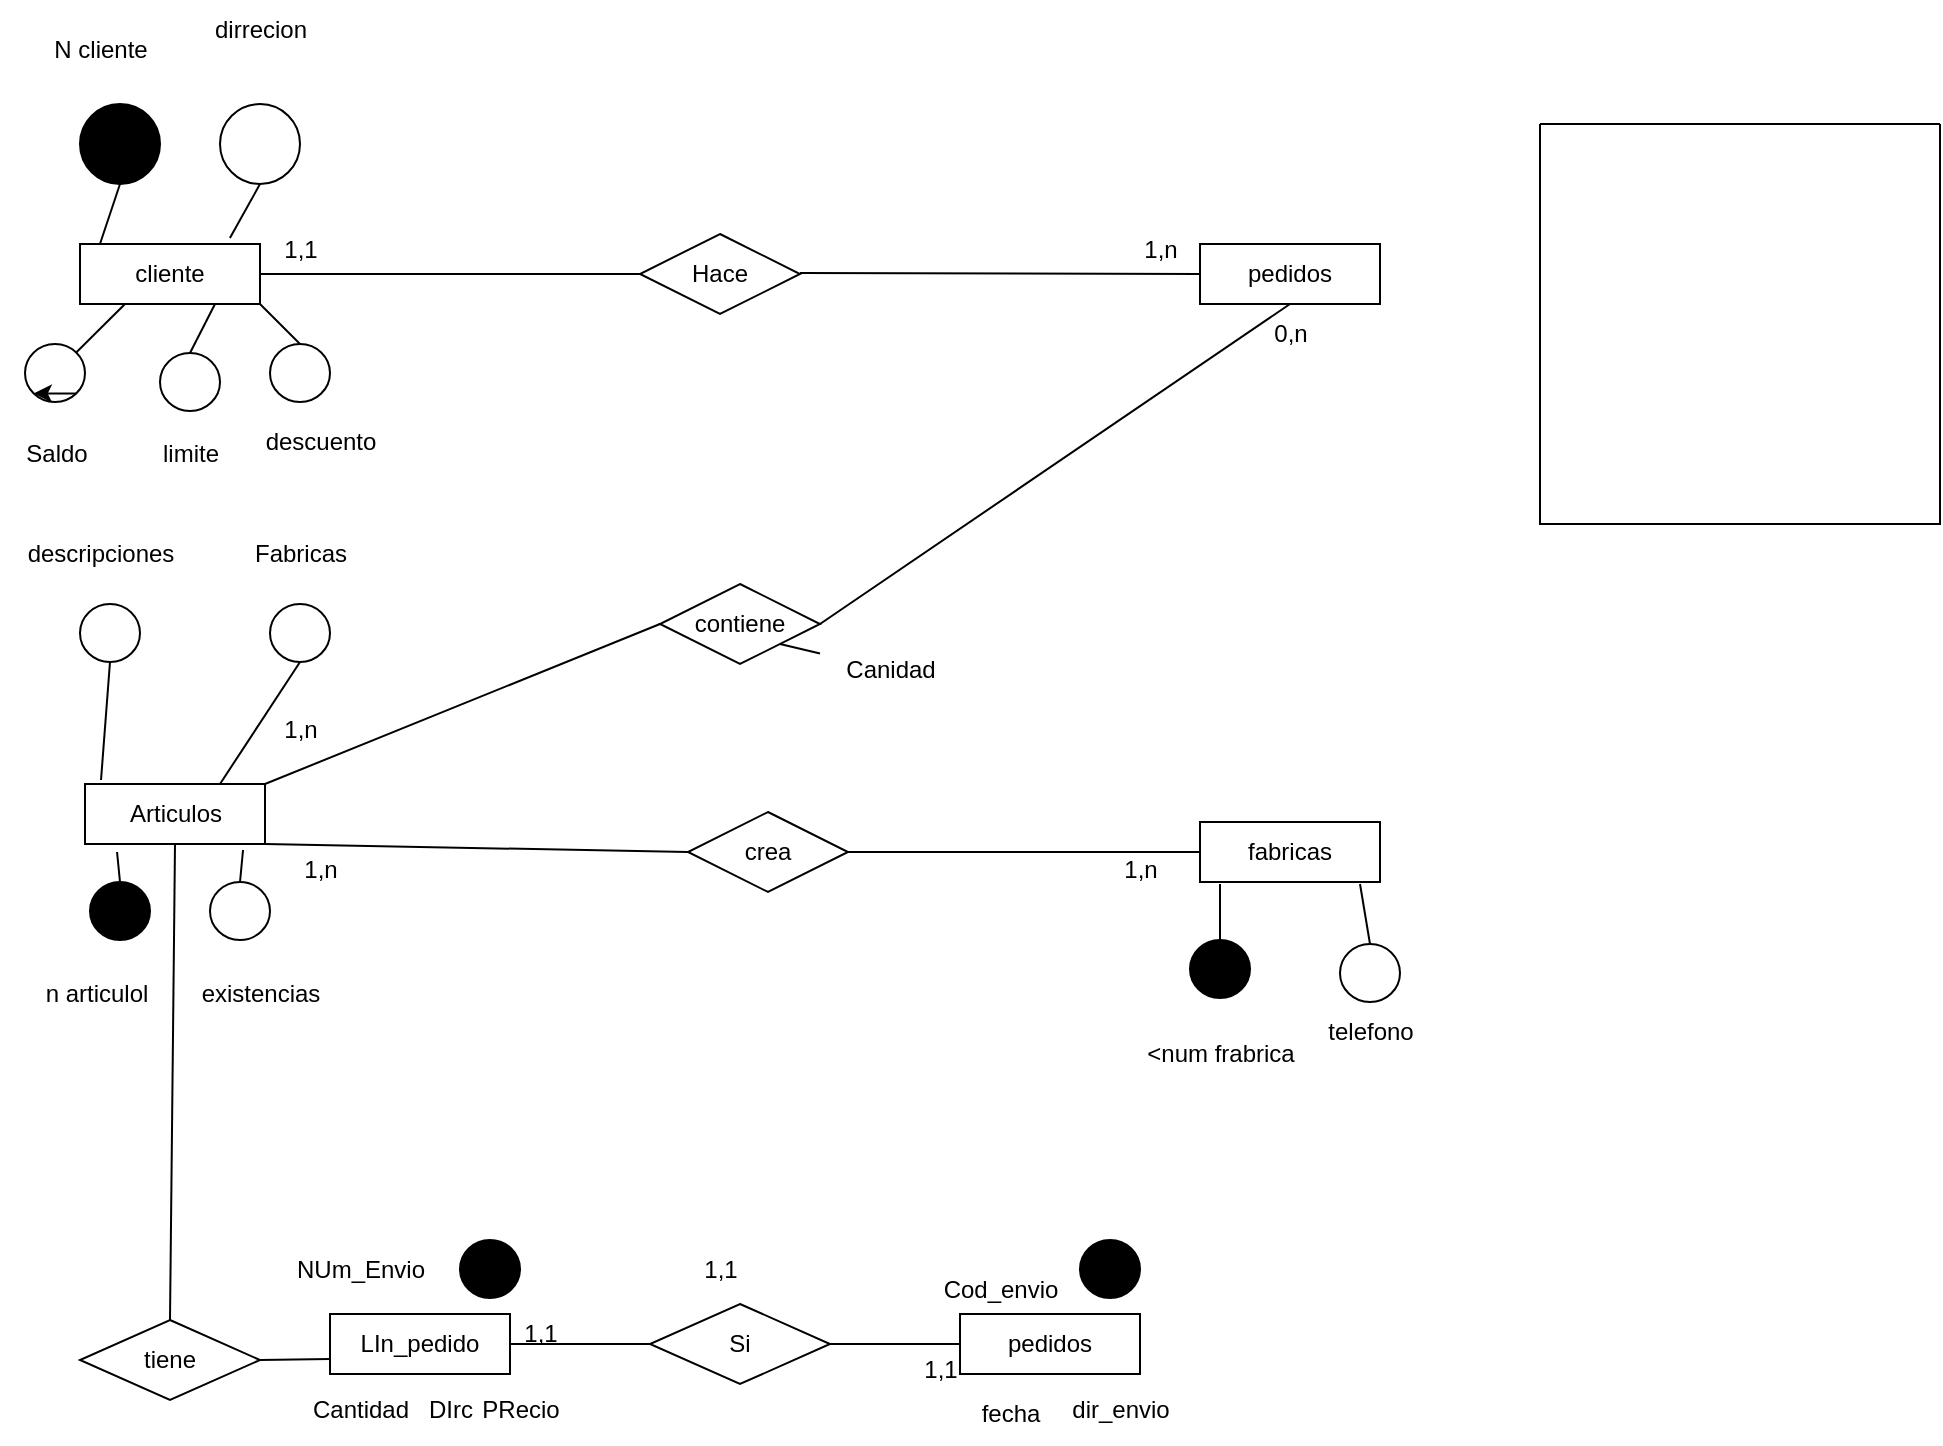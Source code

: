 <mxfile version="24.7.17">
  <diagram name="Página-1" id="Sm8kE4St502GiKskpe_q">
    <mxGraphModel dx="1621" dy="724" grid="1" gridSize="10" guides="1" tooltips="1" connect="1" arrows="1" fold="1" page="1" pageScale="1" pageWidth="827" pageHeight="1169" math="0" shadow="0">
      <root>
        <mxCell id="0" />
        <mxCell id="1" parent="0" />
        <mxCell id="kLbPWelimPlIm20K7w4g-1" value="cliente" style="rounded=0;whiteSpace=wrap;html=1;" vertex="1" parent="1">
          <mxGeometry x="30" y="330" width="90" height="30" as="geometry" />
        </mxCell>
        <mxCell id="kLbPWelimPlIm20K7w4g-2" value="Articulos" style="rounded=0;whiteSpace=wrap;html=1;" vertex="1" parent="1">
          <mxGeometry x="32.5" y="600" width="90" height="30" as="geometry" />
        </mxCell>
        <mxCell id="kLbPWelimPlIm20K7w4g-5" value="fabricas" style="rounded=0;whiteSpace=wrap;html=1;" vertex="1" parent="1">
          <mxGeometry x="590" y="619" width="90" height="30" as="geometry" />
        </mxCell>
        <mxCell id="kLbPWelimPlIm20K7w4g-6" value="" style="ellipse;whiteSpace=wrap;html=1;fillColor=#000000;" vertex="1" parent="1">
          <mxGeometry x="30" y="260" width="40" height="40" as="geometry" />
        </mxCell>
        <mxCell id="kLbPWelimPlIm20K7w4g-7" value="" style="ellipse;whiteSpace=wrap;html=1;" vertex="1" parent="1">
          <mxGeometry x="100" y="260" width="40" height="40" as="geometry" />
        </mxCell>
        <mxCell id="kLbPWelimPlIm20K7w4g-8" value="N cliente" style="text;html=1;align=center;verticalAlign=middle;resizable=0;points=[];autosize=1;strokeColor=none;fillColor=none;" vertex="1" parent="1">
          <mxGeometry x="5" y="218" width="70" height="30" as="geometry" />
        </mxCell>
        <mxCell id="kLbPWelimPlIm20K7w4g-9" value="dirrecion" style="text;html=1;align=center;verticalAlign=middle;resizable=0;points=[];autosize=1;strokeColor=none;fillColor=none;" vertex="1" parent="1">
          <mxGeometry x="85" y="208" width="70" height="30" as="geometry" />
        </mxCell>
        <mxCell id="kLbPWelimPlIm20K7w4g-11" value="" style="ellipse;whiteSpace=wrap;html=1;" vertex="1" parent="1">
          <mxGeometry x="70" y="384.5" width="30" height="29" as="geometry" />
        </mxCell>
        <mxCell id="kLbPWelimPlIm20K7w4g-12" value="Saldo" style="text;html=1;align=center;verticalAlign=middle;resizable=0;points=[];autosize=1;strokeColor=none;fillColor=none;" vertex="1" parent="1">
          <mxGeometry x="-7.5" y="420" width="50" height="30" as="geometry" />
        </mxCell>
        <mxCell id="kLbPWelimPlIm20K7w4g-13" value="limite" style="text;html=1;align=center;verticalAlign=middle;resizable=0;points=[];autosize=1;strokeColor=none;fillColor=none;" vertex="1" parent="1">
          <mxGeometry x="60" y="420" width="50" height="30" as="geometry" />
        </mxCell>
        <mxCell id="kLbPWelimPlIm20K7w4g-14" value="" style="ellipse;whiteSpace=wrap;html=1;" vertex="1" parent="1">
          <mxGeometry x="2.5" y="380" width="30" height="29" as="geometry" />
        </mxCell>
        <mxCell id="kLbPWelimPlIm20K7w4g-15" style="edgeStyle=orthogonalEdgeStyle;rounded=0;orthogonalLoop=1;jettySize=auto;html=1;exitX=1;exitY=1;exitDx=0;exitDy=0;entryX=0;entryY=1;entryDx=0;entryDy=0;" edge="1" parent="1" source="kLbPWelimPlIm20K7w4g-14" target="kLbPWelimPlIm20K7w4g-14">
          <mxGeometry relative="1" as="geometry" />
        </mxCell>
        <mxCell id="kLbPWelimPlIm20K7w4g-16" value="" style="ellipse;whiteSpace=wrap;html=1;" vertex="1" parent="1">
          <mxGeometry x="125" y="380" width="30" height="29" as="geometry" />
        </mxCell>
        <mxCell id="kLbPWelimPlIm20K7w4g-18" value="descuento" style="text;html=1;align=center;verticalAlign=middle;resizable=0;points=[];autosize=1;strokeColor=none;fillColor=none;" vertex="1" parent="1">
          <mxGeometry x="110" y="413.5" width="80" height="30" as="geometry" />
        </mxCell>
        <mxCell id="kLbPWelimPlIm20K7w4g-19" value="" style="ellipse;whiteSpace=wrap;html=1;fillColor=#000000;" vertex="1" parent="1">
          <mxGeometry x="35" y="649" width="30" height="29" as="geometry" />
        </mxCell>
        <mxCell id="kLbPWelimPlIm20K7w4g-20" value="n articulol" style="text;html=1;align=center;verticalAlign=middle;resizable=0;points=[];autosize=1;strokeColor=none;fillColor=none;" vertex="1" parent="1">
          <mxGeometry x="2.5" y="690" width="70" height="30" as="geometry" />
        </mxCell>
        <mxCell id="kLbPWelimPlIm20K7w4g-21" value="" style="ellipse;whiteSpace=wrap;html=1;" vertex="1" parent="1">
          <mxGeometry x="95" y="649" width="30" height="29" as="geometry" />
        </mxCell>
        <mxCell id="kLbPWelimPlIm20K7w4g-22" value="existencias" style="text;html=1;align=center;verticalAlign=middle;resizable=0;points=[];autosize=1;strokeColor=none;fillColor=none;" vertex="1" parent="1">
          <mxGeometry x="80" y="690" width="80" height="30" as="geometry" />
        </mxCell>
        <mxCell id="kLbPWelimPlIm20K7w4g-23" value="" style="ellipse;whiteSpace=wrap;html=1;" vertex="1" parent="1">
          <mxGeometry x="30" y="510" width="30" height="29" as="geometry" />
        </mxCell>
        <mxCell id="kLbPWelimPlIm20K7w4g-24" value="descripciones" style="text;html=1;align=center;verticalAlign=middle;resizable=0;points=[];autosize=1;strokeColor=none;fillColor=none;" vertex="1" parent="1">
          <mxGeometry x="-10" y="470" width="100" height="30" as="geometry" />
        </mxCell>
        <mxCell id="kLbPWelimPlIm20K7w4g-25" value="" style="ellipse;whiteSpace=wrap;html=1;" vertex="1" parent="1">
          <mxGeometry x="125" y="510" width="30" height="29" as="geometry" />
        </mxCell>
        <mxCell id="kLbPWelimPlIm20K7w4g-26" value="Fabricas" style="text;html=1;align=center;verticalAlign=middle;resizable=0;points=[];autosize=1;strokeColor=none;fillColor=none;" vertex="1" parent="1">
          <mxGeometry x="105" y="470" width="70" height="30" as="geometry" />
        </mxCell>
        <mxCell id="kLbPWelimPlIm20K7w4g-150" value="pedidos" style="rounded=0;whiteSpace=wrap;html=1;" vertex="1" parent="1">
          <mxGeometry x="590" y="330" width="90" height="30" as="geometry" />
        </mxCell>
        <mxCell id="kLbPWelimPlIm20K7w4g-151" value="" style="ellipse;whiteSpace=wrap;html=1;fillColor=#000000;" vertex="1" parent="1">
          <mxGeometry x="585" y="678" width="30" height="29" as="geometry" />
        </mxCell>
        <mxCell id="kLbPWelimPlIm20K7w4g-152" value="&amp;lt;num frabrica" style="text;html=1;align=center;verticalAlign=middle;resizable=0;points=[];autosize=1;strokeColor=none;fillColor=none;" vertex="1" parent="1">
          <mxGeometry x="550" y="720" width="100" height="30" as="geometry" />
        </mxCell>
        <mxCell id="kLbPWelimPlIm20K7w4g-153" value="" style="ellipse;whiteSpace=wrap;html=1;" vertex="1" parent="1">
          <mxGeometry x="660" y="680" width="30" height="29" as="geometry" />
        </mxCell>
        <mxCell id="kLbPWelimPlIm20K7w4g-154" value="telefono" style="text;html=1;align=center;verticalAlign=middle;resizable=0;points=[];autosize=1;strokeColor=none;fillColor=none;" vertex="1" parent="1">
          <mxGeometry x="640" y="709" width="70" height="30" as="geometry" />
        </mxCell>
        <mxCell id="kLbPWelimPlIm20K7w4g-156" value="Hace" style="rhombus;whiteSpace=wrap;html=1;" vertex="1" parent="1">
          <mxGeometry x="310" y="325" width="80" height="40" as="geometry" />
        </mxCell>
        <mxCell id="kLbPWelimPlIm20K7w4g-157" value="" style="endArrow=none;html=1;rounded=0;exitX=1;exitY=0.5;exitDx=0;exitDy=0;entryX=0;entryY=0.5;entryDx=0;entryDy=0;" edge="1" parent="1" source="kLbPWelimPlIm20K7w4g-1" target="kLbPWelimPlIm20K7w4g-156">
          <mxGeometry width="50" height="50" relative="1" as="geometry">
            <mxPoint x="190" y="350" as="sourcePoint" />
            <mxPoint x="240" y="300" as="targetPoint" />
          </mxGeometry>
        </mxCell>
        <mxCell id="kLbPWelimPlIm20K7w4g-158" value="" style="endArrow=none;html=1;rounded=0;exitX=1;exitY=0.5;exitDx=0;exitDy=0;entryX=0;entryY=0.5;entryDx=0;entryDy=0;" edge="1" parent="1" target="kLbPWelimPlIm20K7w4g-150">
          <mxGeometry width="50" height="50" relative="1" as="geometry">
            <mxPoint x="390" y="344.5" as="sourcePoint" />
            <mxPoint x="580" y="344.5" as="targetPoint" />
          </mxGeometry>
        </mxCell>
        <mxCell id="kLbPWelimPlIm20K7w4g-160" value="contiene" style="rhombus;whiteSpace=wrap;html=1;" vertex="1" parent="1">
          <mxGeometry x="320" y="500" width="80" height="40" as="geometry" />
        </mxCell>
        <mxCell id="kLbPWelimPlIm20K7w4g-162" value="" style="endArrow=none;html=1;rounded=0;exitX=1;exitY=0.5;exitDx=0;exitDy=0;entryX=0.5;entryY=1;entryDx=0;entryDy=0;" edge="1" parent="1" source="kLbPWelimPlIm20K7w4g-160" target="kLbPWelimPlIm20K7w4g-150">
          <mxGeometry width="50" height="50" relative="1" as="geometry">
            <mxPoint x="430" y="500" as="sourcePoint" />
            <mxPoint x="480" y="450" as="targetPoint" />
          </mxGeometry>
        </mxCell>
        <mxCell id="kLbPWelimPlIm20K7w4g-163" value="" style="endArrow=none;html=1;rounded=0;exitX=1;exitY=0;exitDx=0;exitDy=0;entryX=0;entryY=0.5;entryDx=0;entryDy=0;" edge="1" parent="1" source="kLbPWelimPlIm20K7w4g-2" target="kLbPWelimPlIm20K7w4g-160">
          <mxGeometry width="50" height="50" relative="1" as="geometry">
            <mxPoint x="140" y="600" as="sourcePoint" />
            <mxPoint x="190" y="550" as="targetPoint" />
          </mxGeometry>
        </mxCell>
        <mxCell id="kLbPWelimPlIm20K7w4g-164" value="crea" style="rhombus;whiteSpace=wrap;html=1;" vertex="1" parent="1">
          <mxGeometry x="334" y="614" width="80" height="40" as="geometry" />
        </mxCell>
        <mxCell id="kLbPWelimPlIm20K7w4g-165" value="" style="endArrow=none;html=1;rounded=0;exitX=1;exitY=0.5;exitDx=0;exitDy=0;entryX=0;entryY=0.5;entryDx=0;entryDy=0;" edge="1" parent="1" source="kLbPWelimPlIm20K7w4g-164" target="kLbPWelimPlIm20K7w4g-5">
          <mxGeometry width="50" height="50" relative="1" as="geometry">
            <mxPoint x="460" y="630" as="sourcePoint" />
            <mxPoint x="510" y="580" as="targetPoint" />
          </mxGeometry>
        </mxCell>
        <mxCell id="kLbPWelimPlIm20K7w4g-166" value="" style="endArrow=none;html=1;rounded=0;entryX=0;entryY=0.5;entryDx=0;entryDy=0;exitX=1;exitY=1;exitDx=0;exitDy=0;" edge="1" parent="1" source="kLbPWelimPlIm20K7w4g-2" target="kLbPWelimPlIm20K7w4g-164">
          <mxGeometry width="50" height="50" relative="1" as="geometry">
            <mxPoint x="210" y="640" as="sourcePoint" />
            <mxPoint x="260" y="590" as="targetPoint" />
          </mxGeometry>
        </mxCell>
        <mxCell id="kLbPWelimPlIm20K7w4g-167" value="1,1" style="text;html=1;align=center;verticalAlign=middle;resizable=0;points=[];autosize=1;strokeColor=none;fillColor=none;" vertex="1" parent="1">
          <mxGeometry x="120" y="318" width="40" height="30" as="geometry" />
        </mxCell>
        <mxCell id="kLbPWelimPlIm20K7w4g-168" value="1,n" style="text;html=1;align=center;verticalAlign=middle;resizable=0;points=[];autosize=1;strokeColor=none;fillColor=none;" vertex="1" parent="1">
          <mxGeometry x="550" y="318" width="40" height="30" as="geometry" />
        </mxCell>
        <mxCell id="kLbPWelimPlIm20K7w4g-169" value="1,n" style="text;html=1;align=center;verticalAlign=middle;resizable=0;points=[];autosize=1;strokeColor=none;fillColor=none;" vertex="1" parent="1">
          <mxGeometry x="120" y="558" width="40" height="30" as="geometry" />
        </mxCell>
        <mxCell id="kLbPWelimPlIm20K7w4g-170" value="0,n" style="text;html=1;align=center;verticalAlign=middle;resizable=0;points=[];autosize=1;strokeColor=none;fillColor=none;" vertex="1" parent="1">
          <mxGeometry x="615" y="360" width="40" height="30" as="geometry" />
        </mxCell>
        <mxCell id="kLbPWelimPlIm20K7w4g-171" value="" style="swimlane;startSize=0;" vertex="1" parent="1">
          <mxGeometry x="760" y="270" width="200" height="200" as="geometry" />
        </mxCell>
        <mxCell id="kLbPWelimPlIm20K7w4g-172" value="" style="endArrow=none;html=1;rounded=0;exitX=0.5;exitY=0;exitDx=0;exitDy=0;" edge="1" parent="1" source="kLbPWelimPlIm20K7w4g-151">
          <mxGeometry width="50" height="50" relative="1" as="geometry">
            <mxPoint x="540" y="710" as="sourcePoint" />
            <mxPoint x="600" y="650" as="targetPoint" />
          </mxGeometry>
        </mxCell>
        <mxCell id="kLbPWelimPlIm20K7w4g-173" value="" style="endArrow=none;html=1;rounded=0;exitX=0.5;exitY=0;exitDx=0;exitDy=0;entryX=0.889;entryY=1.033;entryDx=0;entryDy=0;entryPerimeter=0;" edge="1" parent="1" source="kLbPWelimPlIm20K7w4g-153" target="kLbPWelimPlIm20K7w4g-5">
          <mxGeometry width="50" height="50" relative="1" as="geometry">
            <mxPoint x="700" y="670" as="sourcePoint" />
            <mxPoint x="750" y="620" as="targetPoint" />
          </mxGeometry>
        </mxCell>
        <mxCell id="kLbPWelimPlIm20K7w4g-174" value="" style="endArrow=none;html=1;rounded=0;exitX=0.5;exitY=1;exitDx=0;exitDy=0;entryX=0.833;entryY=-0.1;entryDx=0;entryDy=0;entryPerimeter=0;" edge="1" parent="1" source="kLbPWelimPlIm20K7w4g-7" target="kLbPWelimPlIm20K7w4g-1">
          <mxGeometry width="50" height="50" relative="1" as="geometry">
            <mxPoint x="180" y="310" as="sourcePoint" />
            <mxPoint x="230" y="260" as="targetPoint" />
          </mxGeometry>
        </mxCell>
        <mxCell id="kLbPWelimPlIm20K7w4g-175" value="" style="endArrow=none;html=1;rounded=0;entryX=0.5;entryY=1;entryDx=0;entryDy=0;exitX=0.111;exitY=0;exitDx=0;exitDy=0;exitPerimeter=0;" edge="1" parent="1" source="kLbPWelimPlIm20K7w4g-1" target="kLbPWelimPlIm20K7w4g-6">
          <mxGeometry width="50" height="50" relative="1" as="geometry">
            <mxPoint x="-10" y="360" as="sourcePoint" />
            <mxPoint x="40" y="310" as="targetPoint" />
          </mxGeometry>
        </mxCell>
        <mxCell id="kLbPWelimPlIm20K7w4g-177" value="" style="endArrow=none;html=1;rounded=0;exitX=1;exitY=0;exitDx=0;exitDy=0;entryX=0.25;entryY=1;entryDx=0;entryDy=0;" edge="1" parent="1" source="kLbPWelimPlIm20K7w4g-14" target="kLbPWelimPlIm20K7w4g-1">
          <mxGeometry width="50" height="50" relative="1" as="geometry">
            <mxPoint x="140" y="400" as="sourcePoint" />
            <mxPoint x="190" y="350" as="targetPoint" />
          </mxGeometry>
        </mxCell>
        <mxCell id="kLbPWelimPlIm20K7w4g-178" value="" style="endArrow=none;html=1;rounded=0;exitX=0.5;exitY=0;exitDx=0;exitDy=0;entryX=0.75;entryY=1;entryDx=0;entryDy=0;" edge="1" parent="1" source="kLbPWelimPlIm20K7w4g-11" target="kLbPWelimPlIm20K7w4g-1">
          <mxGeometry width="50" height="50" relative="1" as="geometry">
            <mxPoint x="100" y="390" as="sourcePoint" />
            <mxPoint x="150" y="340" as="targetPoint" />
          </mxGeometry>
        </mxCell>
        <mxCell id="kLbPWelimPlIm20K7w4g-179" value="" style="endArrow=none;html=1;rounded=0;exitX=0.5;exitY=0;exitDx=0;exitDy=0;entryX=1;entryY=1;entryDx=0;entryDy=0;" edge="1" parent="1" source="kLbPWelimPlIm20K7w4g-16" target="kLbPWelimPlIm20K7w4g-1">
          <mxGeometry width="50" height="50" relative="1" as="geometry">
            <mxPoint x="130" y="400" as="sourcePoint" />
            <mxPoint x="180" y="350" as="targetPoint" />
          </mxGeometry>
        </mxCell>
        <mxCell id="kLbPWelimPlIm20K7w4g-180" value="" style="endArrow=none;html=1;rounded=0;entryX=0.5;entryY=1;entryDx=0;entryDy=0;exitX=0.089;exitY=-0.067;exitDx=0;exitDy=0;exitPerimeter=0;" edge="1" parent="1" source="kLbPWelimPlIm20K7w4g-2" target="kLbPWelimPlIm20K7w4g-23">
          <mxGeometry width="50" height="50" relative="1" as="geometry">
            <mxPoint x="-20" y="600" as="sourcePoint" />
            <mxPoint x="30" y="550" as="targetPoint" />
          </mxGeometry>
        </mxCell>
        <mxCell id="kLbPWelimPlIm20K7w4g-181" value="" style="endArrow=none;html=1;rounded=0;entryX=0.5;entryY=1;entryDx=0;entryDy=0;exitX=0.75;exitY=0;exitDx=0;exitDy=0;" edge="1" parent="1" source="kLbPWelimPlIm20K7w4g-2" target="kLbPWelimPlIm20K7w4g-25">
          <mxGeometry width="50" height="50" relative="1" as="geometry">
            <mxPoint x="70" y="590" as="sourcePoint" />
            <mxPoint x="120" y="540" as="targetPoint" />
          </mxGeometry>
        </mxCell>
        <mxCell id="kLbPWelimPlIm20K7w4g-183" value="" style="endArrow=none;html=1;rounded=0;exitX=0.5;exitY=0;exitDx=0;exitDy=0;entryX=0.178;entryY=1.133;entryDx=0;entryDy=0;entryPerimeter=0;" edge="1" parent="1" source="kLbPWelimPlIm20K7w4g-19" target="kLbPWelimPlIm20K7w4g-2">
          <mxGeometry width="50" height="50" relative="1" as="geometry">
            <mxPoint x="50" y="640" as="sourcePoint" />
            <mxPoint x="100" y="590" as="targetPoint" />
          </mxGeometry>
        </mxCell>
        <mxCell id="kLbPWelimPlIm20K7w4g-184" value="" style="endArrow=none;html=1;rounded=0;exitX=0.5;exitY=0;exitDx=0;exitDy=0;entryX=0.878;entryY=1.1;entryDx=0;entryDy=0;entryPerimeter=0;" edge="1" parent="1" source="kLbPWelimPlIm20K7w4g-21" target="kLbPWelimPlIm20K7w4g-2">
          <mxGeometry width="50" height="50" relative="1" as="geometry">
            <mxPoint x="100" y="650" as="sourcePoint" />
            <mxPoint x="150" y="600" as="targetPoint" />
          </mxGeometry>
        </mxCell>
        <mxCell id="kLbPWelimPlIm20K7w4g-186" value="" style="endArrow=none;html=1;rounded=0;exitX=1;exitY=1;exitDx=0;exitDy=0;" edge="1" parent="1" source="kLbPWelimPlIm20K7w4g-160" target="kLbPWelimPlIm20K7w4g-187">
          <mxGeometry width="50" height="50" relative="1" as="geometry">
            <mxPoint x="400" y="570" as="sourcePoint" />
            <mxPoint x="410" y="540" as="targetPoint" />
          </mxGeometry>
        </mxCell>
        <mxCell id="kLbPWelimPlIm20K7w4g-187" value="Canidad" style="text;html=1;align=center;verticalAlign=middle;resizable=0;points=[];autosize=1;strokeColor=none;fillColor=none;" vertex="1" parent="1">
          <mxGeometry x="400" y="528" width="70" height="30" as="geometry" />
        </mxCell>
        <mxCell id="kLbPWelimPlIm20K7w4g-189" value="1,n" style="text;html=1;align=center;verticalAlign=middle;resizable=0;points=[];autosize=1;strokeColor=none;fillColor=none;" vertex="1" parent="1">
          <mxGeometry x="540" y="628" width="40" height="30" as="geometry" />
        </mxCell>
        <mxCell id="kLbPWelimPlIm20K7w4g-191" value="1,n" style="text;html=1;align=center;verticalAlign=middle;resizable=0;points=[];autosize=1;strokeColor=none;fillColor=none;" vertex="1" parent="1">
          <mxGeometry x="130" y="628" width="40" height="30" as="geometry" />
        </mxCell>
        <mxCell id="kLbPWelimPlIm20K7w4g-192" value="pedidos" style="rounded=0;whiteSpace=wrap;html=1;" vertex="1" parent="1">
          <mxGeometry x="470" y="865" width="90" height="30" as="geometry" />
        </mxCell>
        <mxCell id="kLbPWelimPlIm20K7w4g-193" value="Si" style="rhombus;whiteSpace=wrap;html=1;" vertex="1" parent="1">
          <mxGeometry x="315" y="860" width="90" height="40" as="geometry" />
        </mxCell>
        <mxCell id="kLbPWelimPlIm20K7w4g-195" value="LIn_pedido" style="rounded=0;whiteSpace=wrap;html=1;" vertex="1" parent="1">
          <mxGeometry x="155" y="865" width="90" height="30" as="geometry" />
        </mxCell>
        <mxCell id="kLbPWelimPlIm20K7w4g-196" value="" style="endArrow=none;html=1;rounded=0;exitX=1;exitY=0.5;exitDx=0;exitDy=0;entryX=0;entryY=0.5;entryDx=0;entryDy=0;" edge="1" parent="1" source="kLbPWelimPlIm20K7w4g-195" target="kLbPWelimPlIm20K7w4g-193">
          <mxGeometry width="50" height="50" relative="1" as="geometry">
            <mxPoint x="260" y="880" as="sourcePoint" />
            <mxPoint x="310" y="830" as="targetPoint" />
          </mxGeometry>
        </mxCell>
        <mxCell id="kLbPWelimPlIm20K7w4g-197" value="" style="endArrow=none;html=1;rounded=0;exitX=1;exitY=0.5;exitDx=0;exitDy=0;entryX=0;entryY=0.5;entryDx=0;entryDy=0;" edge="1" parent="1" source="kLbPWelimPlIm20K7w4g-193" target="kLbPWelimPlIm20K7w4g-192">
          <mxGeometry width="50" height="50" relative="1" as="geometry">
            <mxPoint x="420" y="890" as="sourcePoint" />
            <mxPoint x="470" y="840" as="targetPoint" />
          </mxGeometry>
        </mxCell>
        <mxCell id="kLbPWelimPlIm20K7w4g-198" value="1,1" style="text;html=1;align=center;verticalAlign=middle;resizable=0;points=[];autosize=1;strokeColor=none;fillColor=none;" vertex="1" parent="1">
          <mxGeometry x="440" y="878" width="40" height="30" as="geometry" />
        </mxCell>
        <mxCell id="kLbPWelimPlIm20K7w4g-199" value="1,1" style="text;html=1;align=center;verticalAlign=middle;resizable=0;points=[];autosize=1;strokeColor=none;fillColor=none;" vertex="1" parent="1">
          <mxGeometry x="240" y="860" width="40" height="30" as="geometry" />
        </mxCell>
        <mxCell id="kLbPWelimPlIm20K7w4g-200" value="1,1" style="text;html=1;align=center;verticalAlign=middle;resizable=0;points=[];autosize=1;strokeColor=none;fillColor=none;" vertex="1" parent="1">
          <mxGeometry x="330" y="828" width="40" height="30" as="geometry" />
        </mxCell>
        <mxCell id="kLbPWelimPlIm20K7w4g-206" value="tiene" style="rhombus;whiteSpace=wrap;html=1;" vertex="1" parent="1">
          <mxGeometry x="30" y="868" width="90" height="40" as="geometry" />
        </mxCell>
        <mxCell id="kLbPWelimPlIm20K7w4g-209" value="" style="endArrow=none;html=1;rounded=0;exitX=1;exitY=0.5;exitDx=0;exitDy=0;entryX=0;entryY=0.75;entryDx=0;entryDy=0;" edge="1" parent="1" source="kLbPWelimPlIm20K7w4g-206" target="kLbPWelimPlIm20K7w4g-195">
          <mxGeometry width="50" height="50" relative="1" as="geometry">
            <mxPoint x="120" y="940" as="sourcePoint" />
            <mxPoint x="170" y="890" as="targetPoint" />
          </mxGeometry>
        </mxCell>
        <mxCell id="kLbPWelimPlIm20K7w4g-210" value="fecha" style="text;html=1;align=center;verticalAlign=middle;resizable=0;points=[];autosize=1;strokeColor=none;fillColor=none;" vertex="1" parent="1">
          <mxGeometry x="470" y="900" width="50" height="30" as="geometry" />
        </mxCell>
        <mxCell id="kLbPWelimPlIm20K7w4g-211" value="dir_envio" style="text;html=1;align=center;verticalAlign=middle;resizable=0;points=[];autosize=1;strokeColor=none;fillColor=none;" vertex="1" parent="1">
          <mxGeometry x="515" y="898" width="70" height="30" as="geometry" />
        </mxCell>
        <mxCell id="kLbPWelimPlIm20K7w4g-212" value="Cantidad" style="text;html=1;align=center;verticalAlign=middle;resizable=0;points=[];autosize=1;strokeColor=none;fillColor=none;" vertex="1" parent="1">
          <mxGeometry x="135" y="898" width="70" height="30" as="geometry" />
        </mxCell>
        <mxCell id="kLbPWelimPlIm20K7w4g-213" value="DIrc" style="text;html=1;align=center;verticalAlign=middle;resizable=0;points=[];autosize=1;strokeColor=none;fillColor=none;" vertex="1" parent="1">
          <mxGeometry x="190" y="898" width="50" height="30" as="geometry" />
        </mxCell>
        <mxCell id="kLbPWelimPlIm20K7w4g-214" value="Cod_envio" style="text;html=1;align=center;verticalAlign=middle;resizable=0;points=[];autosize=1;strokeColor=none;fillColor=none;" vertex="1" parent="1">
          <mxGeometry x="450" y="838" width="80" height="30" as="geometry" />
        </mxCell>
        <mxCell id="kLbPWelimPlIm20K7w4g-215" value="" style="ellipse;whiteSpace=wrap;html=1;fillColor=#000000;" vertex="1" parent="1">
          <mxGeometry x="530" y="828" width="30" height="29" as="geometry" />
        </mxCell>
        <mxCell id="kLbPWelimPlIm20K7w4g-216" value="NUm_Envio" style="text;html=1;align=center;verticalAlign=middle;resizable=0;points=[];autosize=1;strokeColor=none;fillColor=none;" vertex="1" parent="1">
          <mxGeometry x="125" y="828" width="90" height="30" as="geometry" />
        </mxCell>
        <mxCell id="kLbPWelimPlIm20K7w4g-217" value="" style="ellipse;whiteSpace=wrap;html=1;fillColor=#000000;" vertex="1" parent="1">
          <mxGeometry x="220" y="828" width="30" height="29" as="geometry" />
        </mxCell>
        <mxCell id="kLbPWelimPlIm20K7w4g-218" value="PRecio" style="text;html=1;align=center;verticalAlign=middle;resizable=0;points=[];autosize=1;strokeColor=none;fillColor=none;" vertex="1" parent="1">
          <mxGeometry x="220" y="898" width="60" height="30" as="geometry" />
        </mxCell>
        <mxCell id="kLbPWelimPlIm20K7w4g-220" value="" style="endArrow=none;html=1;rounded=0;exitX=0.5;exitY=0;exitDx=0;exitDy=0;entryX=0.5;entryY=1;entryDx=0;entryDy=0;" edge="1" parent="1" source="kLbPWelimPlIm20K7w4g-206" target="kLbPWelimPlIm20K7w4g-2">
          <mxGeometry width="50" height="50" relative="1" as="geometry">
            <mxPoint x="80" y="900" as="sourcePoint" />
            <mxPoint x="130" y="850" as="targetPoint" />
          </mxGeometry>
        </mxCell>
      </root>
    </mxGraphModel>
  </diagram>
</mxfile>
